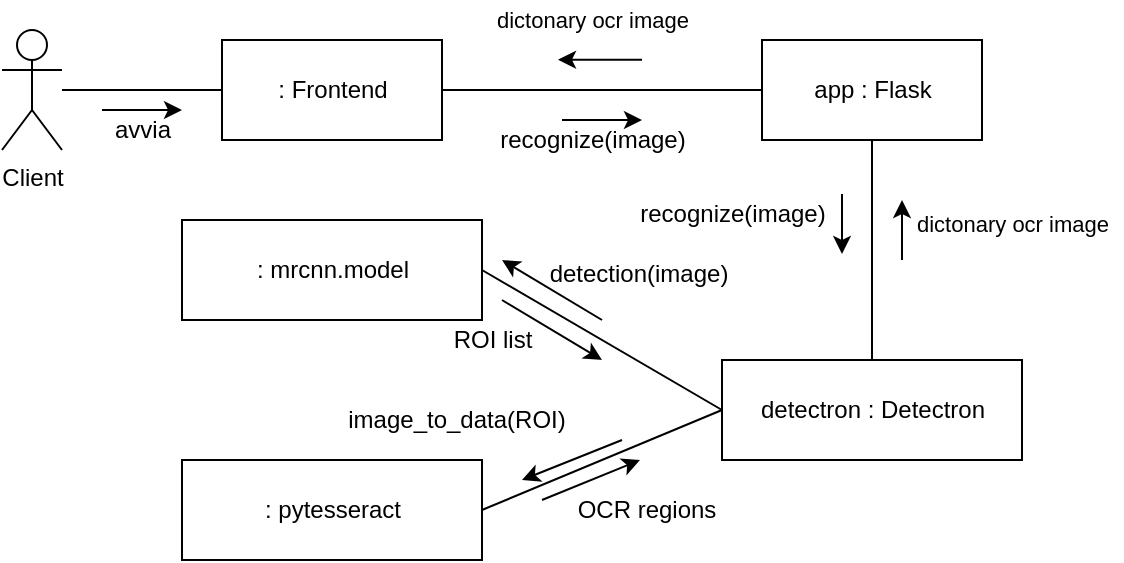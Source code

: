 <mxfile version="13.3.9" type="device"><diagram id="COOBP4x2CACEpGDhiHlq" name="Page-1"><mxGraphModel dx="834" dy="489" grid="1" gridSize="10" guides="1" tooltips="1" connect="1" arrows="1" fold="1" page="1" pageScale="1" pageWidth="827" pageHeight="1169" math="0" shadow="0"><root><mxCell id="0"/><mxCell id="1" parent="0"/><mxCell id="hJq33AhxCl7-GNdCh_K8-1" value=": Frontend" style="html=1;" parent="1" vertex="1"><mxGeometry x="180" y="140" width="110" height="50" as="geometry"/></mxCell><mxCell id="hJq33AhxCl7-GNdCh_K8-2" value="app : Flask" style="html=1;" parent="1" vertex="1"><mxGeometry x="450" y="140" width="110" height="50" as="geometry"/></mxCell><mxCell id="hJq33AhxCl7-GNdCh_K8-3" value="detectron : Detectron" style="html=1;" parent="1" vertex="1"><mxGeometry x="430" y="300" width="150" height="50" as="geometry"/></mxCell><mxCell id="hJq33AhxCl7-GNdCh_K8-4" value=": mrcnn.model" style="html=1;" parent="1" vertex="1"><mxGeometry x="160" y="230" width="150" height="50" as="geometry"/></mxCell><mxCell id="hJq33AhxCl7-GNdCh_K8-9" value="" style="endArrow=none;html=1;exitX=1;exitY=0.5;exitDx=0;exitDy=0;" parent="1" target="hJq33AhxCl7-GNdCh_K8-2" edge="1" source="hJq33AhxCl7-GNdCh_K8-1"><mxGeometry width="50" height="50" relative="1" as="geometry"><mxPoint x="240" y="250" as="sourcePoint"/><mxPoint x="290" y="200" as="targetPoint"/></mxGeometry></mxCell><mxCell id="hJq33AhxCl7-GNdCh_K8-11" value="" style="endArrow=classic;html=1;" parent="1" edge="1"><mxGeometry width="50" height="50" relative="1" as="geometry"><mxPoint x="350" y="180" as="sourcePoint"/><mxPoint x="390" y="180" as="targetPoint"/></mxGeometry></mxCell><mxCell id="hJq33AhxCl7-GNdCh_K8-12" value="recognize(image)" style="text;html=1;align=center;verticalAlign=middle;resizable=0;points=[];autosize=1;" parent="1" vertex="1"><mxGeometry x="310" y="180" width="110" height="20" as="geometry"/></mxCell><mxCell id="hJq33AhxCl7-GNdCh_K8-13" value="" style="endArrow=classic;html=1;" parent="1" edge="1"><mxGeometry width="50" height="50" relative="1" as="geometry"><mxPoint x="390" y="149.86" as="sourcePoint"/><mxPoint x="348" y="149.86" as="targetPoint"/></mxGeometry></mxCell><mxCell id="hJq33AhxCl7-GNdCh_K8-14" value="&lt;span style=&quot;font-size: 11px ; background-color: rgb(255 , 255 , 255)&quot;&gt;dictonary ocr image&lt;/span&gt;" style="text;html=1;align=center;verticalAlign=middle;resizable=0;points=[];autosize=1;" parent="1" vertex="1"><mxGeometry x="310" y="120" width="110" height="20" as="geometry"/></mxCell><mxCell id="hJq33AhxCl7-GNdCh_K8-15" value="" style="endArrow=none;html=1;" parent="1" source="hJq33AhxCl7-GNdCh_K8-2" target="hJq33AhxCl7-GNdCh_K8-3" edge="1"><mxGeometry width="50" height="50" relative="1" as="geometry"><mxPoint x="460" y="230" as="sourcePoint"/><mxPoint x="510" y="180" as="targetPoint"/></mxGeometry></mxCell><mxCell id="hJq33AhxCl7-GNdCh_K8-17" value="" style="endArrow=classic;html=1;" parent="1" edge="1"><mxGeometry width="50" height="50" relative="1" as="geometry"><mxPoint x="520" y="250" as="sourcePoint"/><mxPoint x="520" y="220" as="targetPoint"/></mxGeometry></mxCell><mxCell id="hJq33AhxCl7-GNdCh_K8-18" value="recognize(image)" style="text;html=1;align=center;verticalAlign=middle;resizable=0;points=[];autosize=1;" parent="1" vertex="1"><mxGeometry x="380" y="217" width="110" height="20" as="geometry"/></mxCell><mxCell id="hJq33AhxCl7-GNdCh_K8-19" value="&lt;span style=&quot;font-size: 11px ; background-color: rgb(255 , 255 , 255)&quot;&gt;dictonary ocr image&lt;/span&gt;" style="text;html=1;align=center;verticalAlign=middle;resizable=0;points=[];autosize=1;" parent="1" vertex="1"><mxGeometry x="520" y="222" width="110" height="20" as="geometry"/></mxCell><mxCell id="hJq33AhxCl7-GNdCh_K8-23" value="Client" style="shape=umlActor;verticalLabelPosition=bottom;labelBackgroundColor=#ffffff;verticalAlign=top;html=1;outlineConnect=0;" parent="1" vertex="1"><mxGeometry x="70" y="135" width="30" height="60" as="geometry"/></mxCell><mxCell id="hJq33AhxCl7-GNdCh_K8-26" value="" style="endArrow=none;html=1;entryX=0;entryY=0.5;entryDx=0;entryDy=0;" parent="1" source="hJq33AhxCl7-GNdCh_K8-23" target="hJq33AhxCl7-GNdCh_K8-1" edge="1"><mxGeometry width="50" height="50" relative="1" as="geometry"><mxPoint x="110" y="200" as="sourcePoint"/><mxPoint x="183" y="260" as="targetPoint"/></mxGeometry></mxCell><mxCell id="hJq33AhxCl7-GNdCh_K8-27" value="" style="endArrow=classic;html=1;" parent="1" edge="1"><mxGeometry width="50" height="50" relative="1" as="geometry"><mxPoint x="120" y="175" as="sourcePoint"/><mxPoint x="160" y="175" as="targetPoint"/></mxGeometry></mxCell><mxCell id="hJq33AhxCl7-GNdCh_K8-28" value="avvia" style="text;html=1;align=center;verticalAlign=middle;resizable=0;points=[];autosize=1;" parent="1" vertex="1"><mxGeometry x="120" y="175" width="40" height="20" as="geometry"/></mxCell><mxCell id="RdVqrvjg2Wf-luEcif_W-1" value=": pytesseract" style="html=1;" vertex="1" parent="1"><mxGeometry x="160" y="350" width="150" height="50" as="geometry"/></mxCell><mxCell id="RdVqrvjg2Wf-luEcif_W-3" value="" style="endArrow=classic;html=1;" edge="1" parent="1"><mxGeometry width="50" height="50" relative="1" as="geometry"><mxPoint x="490" y="217" as="sourcePoint"/><mxPoint x="490" y="247" as="targetPoint"/></mxGeometry></mxCell><mxCell id="RdVqrvjg2Wf-luEcif_W-10" value="" style="endArrow=none;html=1;exitX=1;exitY=0.5;exitDx=0;exitDy=0;entryX=0;entryY=0.5;entryDx=0;entryDy=0;" edge="1" parent="1" source="hJq33AhxCl7-GNdCh_K8-4" target="hJq33AhxCl7-GNdCh_K8-3"><mxGeometry width="50" height="50" relative="1" as="geometry"><mxPoint x="380" y="250" as="sourcePoint"/><mxPoint x="380" y="340" as="targetPoint"/></mxGeometry></mxCell><mxCell id="RdVqrvjg2Wf-luEcif_W-11" value="" style="endArrow=none;html=1;exitX=0;exitY=0.5;exitDx=0;exitDy=0;entryX=1;entryY=0.5;entryDx=0;entryDy=0;" edge="1" parent="1" source="hJq33AhxCl7-GNdCh_K8-3" target="RdVqrvjg2Wf-luEcif_W-1"><mxGeometry width="50" height="50" relative="1" as="geometry"><mxPoint x="380" y="320" as="sourcePoint"/><mxPoint x="380" y="410" as="targetPoint"/></mxGeometry></mxCell><mxCell id="RdVqrvjg2Wf-luEcif_W-12" value="" style="endArrow=classic;html=1;" edge="1" parent="1"><mxGeometry width="50" height="50" relative="1" as="geometry"><mxPoint x="370" y="280" as="sourcePoint"/><mxPoint x="320" y="250" as="targetPoint"/></mxGeometry></mxCell><mxCell id="RdVqrvjg2Wf-luEcif_W-13" value="" style="endArrow=classic;html=1;" edge="1" parent="1"><mxGeometry width="50" height="50" relative="1" as="geometry"><mxPoint x="320" y="270" as="sourcePoint"/><mxPoint x="370" y="300" as="targetPoint"/></mxGeometry></mxCell><mxCell id="RdVqrvjg2Wf-luEcif_W-14" value="" style="endArrow=classic;html=1;" edge="1" parent="1"><mxGeometry width="50" height="50" relative="1" as="geometry"><mxPoint x="340" y="370" as="sourcePoint"/><mxPoint x="389" y="350" as="targetPoint"/></mxGeometry></mxCell><mxCell id="RdVqrvjg2Wf-luEcif_W-15" value="" style="endArrow=classic;html=1;" edge="1" parent="1"><mxGeometry width="50" height="50" relative="1" as="geometry"><mxPoint x="380" y="340" as="sourcePoint"/><mxPoint x="330" y="360" as="targetPoint"/></mxGeometry></mxCell><mxCell id="RdVqrvjg2Wf-luEcif_W-16" value="detection(image)" style="text;html=1;align=center;verticalAlign=middle;resizable=0;points=[];autosize=1;" vertex="1" parent="1"><mxGeometry x="338" y="247" width="100" height="20" as="geometry"/></mxCell><mxCell id="RdVqrvjg2Wf-luEcif_W-17" value="ROI list" style="text;html=1;align=center;verticalAlign=middle;resizable=0;points=[];autosize=1;" vertex="1" parent="1"><mxGeometry x="290" y="280" width="50" height="20" as="geometry"/></mxCell><mxCell id="RdVqrvjg2Wf-luEcif_W-18" value="image_to_data(ROI)" style="text;html=1;align=center;verticalAlign=middle;resizable=0;points=[];autosize=1;" vertex="1" parent="1"><mxGeometry x="237" y="320" width="120" height="20" as="geometry"/></mxCell><mxCell id="RdVqrvjg2Wf-luEcif_W-19" value="OCR regions" style="text;html=1;align=center;verticalAlign=middle;resizable=0;points=[];autosize=1;" vertex="1" parent="1"><mxGeometry x="352" y="365" width="80" height="20" as="geometry"/></mxCell></root></mxGraphModel></diagram></mxfile>